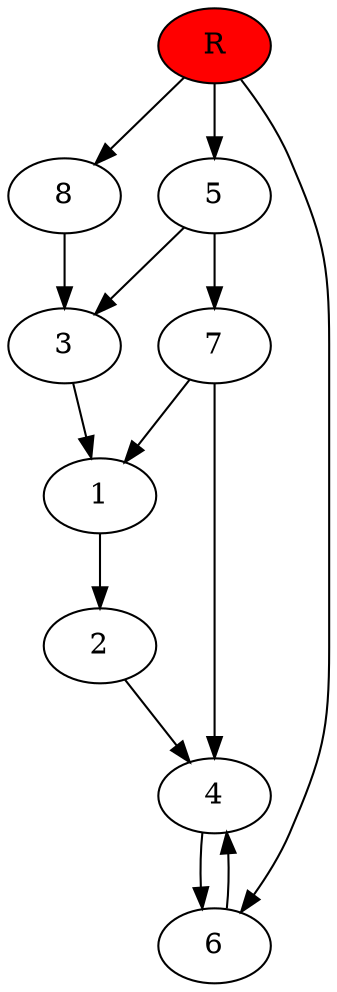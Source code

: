 digraph prb24279 {
	1
	2
	3
	4
	5
	6
	7
	8
	R [fillcolor="#ff0000" style=filled]
	1 -> 2
	2 -> 4
	3 -> 1
	4 -> 6
	5 -> 3
	5 -> 7
	6 -> 4
	7 -> 1
	7 -> 4
	8 -> 3
	R -> 5
	R -> 6
	R -> 8
}
